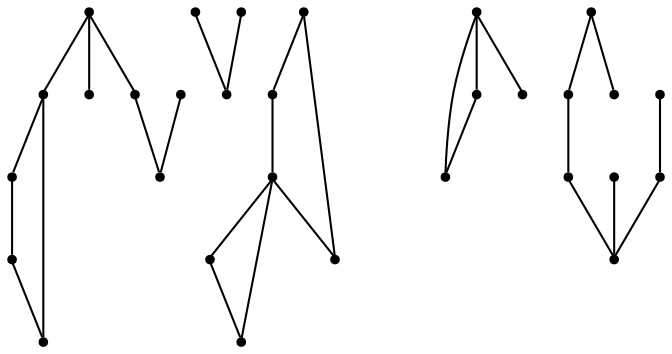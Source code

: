 graph {
  node [shape=point,comment="{\"directed\":false,\"doi\":\"10.1007/978-3-642-11805-0_34\",\"figure\":\"5 (3)\"}"]

  v0 [pos="1381.5773891005406,1337.8104379041276"]
  v1 [pos="1373.0960963759312,1400.3081698238495"]
  v2 [pos="1366.0408124524492,1466.1071327810582"]
  v3 [pos="1234.6931380338447,1399.858030864832"]
  v4 [pos="1095.6147621154782,1400.8333266425861"]
  v5 [pos="958.4877674989922,1402.8591268620353"]
  v6 [pos="945.7282734005951,1336.5349752853863"]
  v7 [pos="1512.3996432991917,1398.0573796266506"]
  v8 [pos="1526.435069310388,1334.0590997083266"]
  v9 [pos="1510.1479650630506,1400.8333266425861"]
  v10 [pos="1497.1633476789607,1465.1317416011934"]
  v11 [pos="1384.8047659408212,1333.533879288183"]
  v12 [pos="1374.0718267928721,1398.8076218252477"]
  v13 [pos="1376.8488616233647,1396.8569348676283"]
  v14 [pos="1235.743946660951,1397.8322306453829"]
  v15 [pos="1363.0385748042615,1467.607617178253"]
  v16 [pos="1370.0938587277433,1403.309265821053"]
  v17 [pos="1237.9956567098927,1468.1328375983967"]
  v18 [pos="1233.7174394297044,1337.8104379041274"]
  v19 [pos="1230.7152335943179,1396.8569348676283"]
  v20 [pos="1230.7152335943179,1332.3334663298642"]
  v21 [pos="1102.3697650110998,1465.5819123609144"]
  v22 [pos="1099.3675591757128,1468.1328375983967"]
  v23 [pos="1094.6390316985373,1396.3317462481882"]
  v24 [pos="1086.8331883630085,1333.3088575097293"]
  v25 [pos="1090.8862664511037,1399.8580308648316"]
  v26 [pos="1082.6300811057865,1336.3098899055258"]
  v27 [pos="971.7726340981416,1467.607617178253"]
  v28 [pos="958.4877674989921,1400.0830844439888"]
  v29 [pos="1092.3873216495956,1402.8591268620355"]

  v5 -- v27 [id="-6",pos="958.4877674989922,1402.8591268620353 971.7726340981416,1467.607617178253 971.7726340981416,1467.607617178253 971.7726340981416,1467.607617178253"]
  v5 -- v29 [id="-8",pos="958.4877674989922,1402.8591268620353 1092.3873216495956,1402.8591268620355 1092.3873216495956,1402.8591268620355 1092.3873216495956,1402.8591268620355"]
  v27 -- v22 [id="-10",pos="971.7726340981416,1467.607617178253 1099.3675591757128,1468.1328375983967 1099.3675591757128,1468.1328375983967 1099.3675591757128,1468.1328375983967"]
  v28 -- v6 [id="-20",pos="958.4877674989921,1400.0830844439888 946.0659980951353,1336.797521894051 946.0659980951353,1336.797521894051 946.0659980951353,1336.797521894051 945.9159053004065,1336.9476212148963 946.0659980951353,1336.797521894051 945.7282734005951,1336.5349752853863"]
  v5 -- v22 [id="-21",pos="958.4877674989922,1402.8591268620353 958.3751979029455,1402.5214351908373 958.074948687886,1402.6715345116825 958.074948687886,1402.8216338325276 1090.473463546398,1399.820537835324 1090.473463546398,1399.820537835324 1090.473463546398,1399.820537835324 1099.3675591757128,1468.1328375983967 1099.3675591757128,1468.1328375983967 1099.3675591757128,1468.1328375983967"]
  v7 -- v8 [id="-25",pos="1512.3996432991917,1398.0573796266506 1526.435069310388,1334.0590997083266 1526.435069310388,1334.0590997083266 1526.435069310388,1334.0590997083266"]
  v10 -- v2 [id="-28",pos="1497.1633476789607,1465.1317416011934 1366.0408124524492,1466.1071327810582 1366.0408124524492,1466.1071327810582 1366.0408124524492,1466.1071327810582"]
  v11 -- v8 [id="-29",pos="1384.8047659408212,1333.533879288183 1526.435069310388,1334.0590997083266 1526.435069310388,1334.0590997083266 1526.435069310388,1334.0590997083266"]
  v0 -- v12 [id="-30",pos="1381.5773891005406,1337.8104379041276 1374.0718267928721,1398.8076218252477 1374.0718267928721,1398.8076218252477 1374.0718267928721,1398.8076218252477"]
  v13 -- v7 [id="-31",pos="1376.8488616233647,1396.8569348676283 1512.3996432991917,1398.0573796266506 1512.3996432991917,1398.0573796266506 1512.3996432991917,1398.0573796266506"]
  v13 -- v0 [id="-32",pos="1376.8488616233647,1396.8569348676283 1384.842273233103,1333.9465252176929 1384.842273233103,1333.9465252176929 1384.842273233103,1333.9465252176929 1381.5773891005406,1337.8104379041276 1381.5773891005406,1337.8104379041276 1381.5773891005406,1337.8104379041276"]
  v12 -- v14 [id="-34",pos="1374.0718267928721,1398.8076218252477 1235.743946660951,1397.8322306453829 1235.743946660951,1397.8322306453829 1235.743946660951,1397.8322306453829"]
  v15 -- v16 [id="-35",pos="1363.0385748042615,1467.607617178253 1370.0938587277433,1403.309265821053 1370.0938587277433,1403.309265821053 1370.0938587277433,1403.309265821053"]
  v17 -- v15 [id="-36",pos="1237.9956567098927,1468.1328375983967 1363.0385748042615,1467.607617178253 1363.0385748042615,1467.607617178253 1363.0385748042615,1467.607617178253"]
  v17 -- v21 [id="-38",pos="1237.9956567098927,1468.1328375983967 1238.0331958149754,1468.5454199264996 1238.0331958149754,1468.5454199264996 1238.0331958149754,1468.5454199264996 1102.3697650110998,1465.5819123609144 1102.3697650110998,1465.5819123609144 1102.3697650110998,1465.5819123609144"]
  v14 -- v18 [id="-39",pos="1235.743946660951,1397.8322306453829 1233.7174394297044,1337.8104379041274 1233.7174394297044,1337.8104379041274 1233.7174394297044,1337.8104379041274"]
  v18 -- v0 [id="-41",pos="1233.7174394297044,1337.8104379041274 1381.5773891005406,1337.8104379041276 1381.5773891005406,1337.8104379041276 1381.5773891005406,1337.8104379041276"]
  v19 -- v20 [id="-42",pos="1230.7152335943179,1396.8569348676283 1230.7152335943179,1332.3334663298642 1230.7152335943179,1332.3334663298642 1230.7152335943179,1332.3334663298642"]
  v4 -- v3 [id="-44",pos="1095.6147621154782,1400.8333266425861 1234.6931380338447,1399.858030864832 1234.6931380338447,1399.858030864832 1234.6931380338447,1399.858030864832"]
  v4 -- v21 [id="-45",pos="1095.6147621154782,1400.8333266425861 1102.3697650110998,1465.5819123609144 1102.3697650110998,1465.5819123609144 1102.3697650110998,1465.5819123609144"]
  v23 -- v19 [id="-47",pos="1094.6390316985373,1396.3317462481882 1230.7152335943179,1396.8569348676283 1230.7152335943179,1396.8569348676283 1230.7152335943179,1396.8569348676283"]
  v23 -- v24 [id="-48",pos="1094.6390316985373,1396.3317462481882 1086.8331883630085,1333.3088575097293 1086.8331883630085,1333.3088575097293 1086.8331883630085,1333.3088575097293"]
  v25 -- v26 [id="-49",pos="1090.8862664511037,1399.8580308648316 1082.6300811057865,1336.3098899055258 1082.6300811057865,1336.3098899055258 1082.6300811057865,1336.3098899055258"]
  v6 -- v26 [id="-2",pos="945.7282734005951,1336.5349752853863 1082.6300811057865,1336.3098899055258 1082.6300811057865,1336.3098899055258 1082.6300811057865,1336.3098899055258"]
  v9 -- v2 [id="-26",pos="1510.1479650630506,1400.8333266425861 1373.1336354810137,1400.7207521519524 1373.1336354810137,1400.7207521519524 1373.1336354810137,1400.7207521519524 1366.0408124524492,1466.1071327810582 1366.0408124524492,1466.1071327810582 1366.0408124524492,1466.1071327810582"]
  v13 -- v1 [id="-33",pos="1376.8488616233647,1396.8569348676283 1373.0960963759312,1400.3081698238495 1373.0960963759312,1400.3081698238495 1373.0960963759312,1400.3081698238495"]
  v17 -- v16 [id="-37",pos="1237.9956567098927,1468.1328375983967 1237.8830393946448,1402.8216338325276 1237.8830393946448,1402.8216338325276 1237.8830393946448,1402.8216338325276 1370.0938587277433,1403.309265821053 1370.0938587277433,1403.309265821053 1370.0938587277433,1403.309265821053"]
  v3 -- v17 [id="-40",pos="1234.6931380338447,1399.858030864832 1237.9956567098927,1468.1328375983967 1237.9956567098927,1468.1328375983967 1237.9956567098927,1468.1328375983967"]
  v20 -- v26 [id="-43",pos="1230.7152335943179,1332.3334663298642 1082.6300811057865,1336.3098899055258 1082.6300811057865,1336.3098899055258 1082.6300811057865,1336.3098899055258"]
}